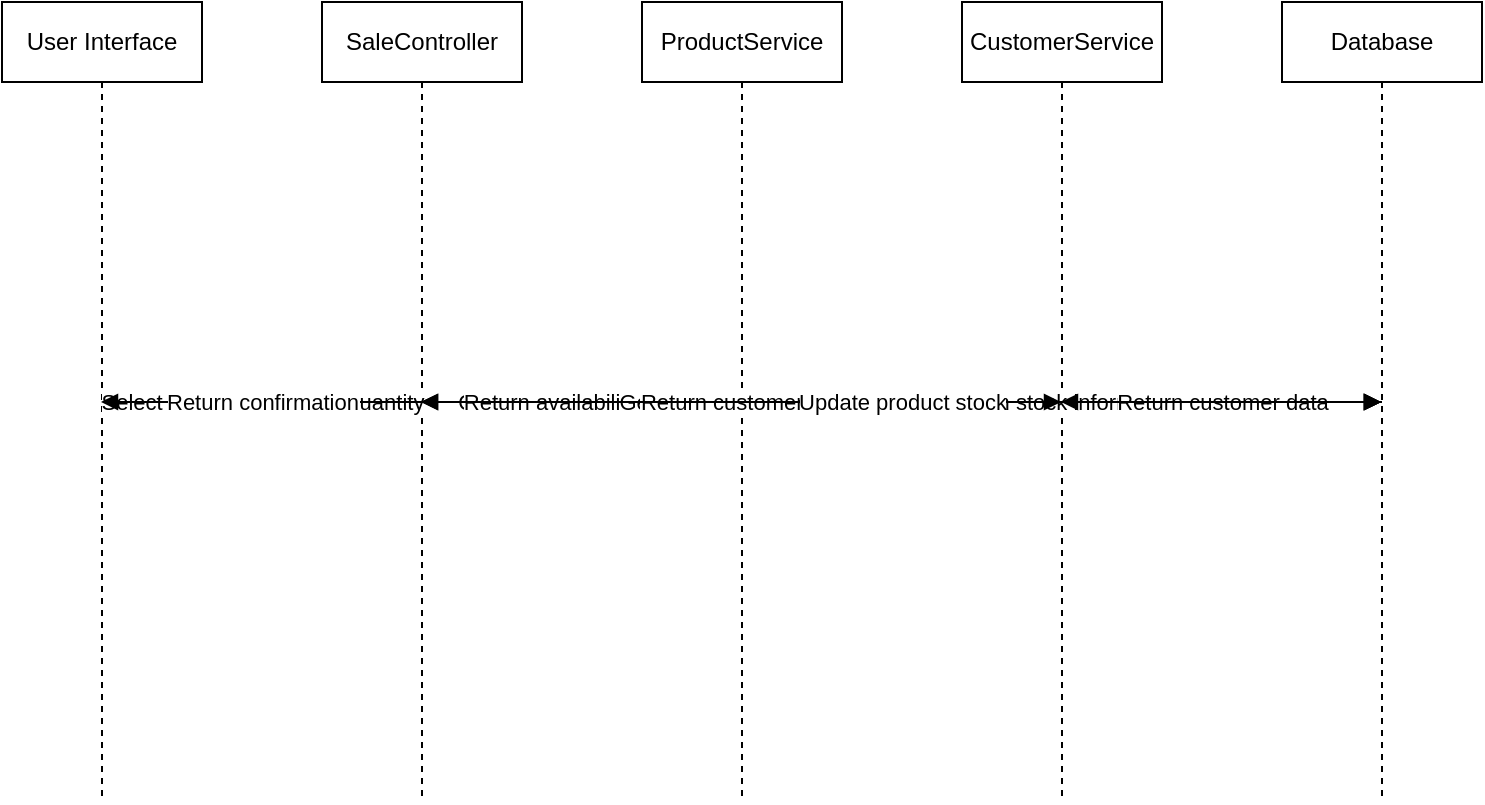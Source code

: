 <?xml version="1.0" encoding="UTF-8"?>
<mxfile version="21.1.9" type="device">
  <diagram name="Sequence Diagram" id="sequence-diagram">
    <mxGraphModel dx="1222" dy="798" grid="1" gridSize="10" guides="1" tooltips="1" connect="1" arrows="1" fold="1" page="1" pageScale="1" pageWidth="827" pageHeight="1169" math="0" shadow="0">
      <root>
        <mxCell id="0" />
        <mxCell id="1" parent="0" />
        
        <!-- Objects -->
        <mxCell id="obj1" value="User Interface" style="shape=umlLifeline;perimeter=lifelinePerimeter;whiteSpace=wrap;html=1;container=1;collapsible=0;recursiveResize=0;outlineConnect=0;portConstraint=eastwest;" vertex="1" parent="1">
          <mxGeometry x="40" y="40" width="100" height="400" as="geometry" />
        </mxCell>
        
        <mxCell id="obj2" value="SaleController" style="shape=umlLifeline;perimeter=lifelinePerimeter;whiteSpace=wrap;html=1;container=1;collapsible=0;recursiveResize=0;outlineConnect=0;portConstraint=eastwest;" vertex="1" parent="1">
          <mxGeometry x="200" y="40" width="100" height="400" as="geometry" />
        </mxCell>
        
        <mxCell id="obj3" value="ProductService" style="shape=umlLifeline;perimeter=lifelinePerimeter;whiteSpace=wrap;html=1;container=1;collapsible=0;recursiveResize=0;outlineConnect=0;portConstraint=eastwest;" vertex="1" parent="1">
          <mxGeometry x="360" y="40" width="100" height="400" as="geometry" />
        </mxCell>
        
        <mxCell id="obj4" value="CustomerService" style="shape=umlLifeline;perimeter=lifelinePerimeter;whiteSpace=wrap;html=1;container=1;collapsible=0;recursiveResize=0;outlineConnect=0;portConstraint=eastwest;" vertex="1" parent="1">
          <mxGeometry x="520" y="40" width="100" height="400" as="geometry" />
        </mxCell>
        
        <mxCell id="obj5" value="Database" style="shape=umlLifeline;perimeter=lifelinePerimeter;whiteSpace=wrap;html=1;container=1;collapsible=0;recursiveResize=0;outlineConnect=0;portConstraint=eastwest;" vertex="1" parent="1">
          <mxGeometry x="680" y="40" width="100" height="400" as="geometry" />
        </mxCell>

        <!-- Messages -->
        <mxCell id="msg1" value="Select product and enter quantity" style="endArrow=block;endFill=1;html=1;rounded=0;exitX=1;exitY=0.5;entryX=0;entryY=0.5;" edge="1" parent="1" source="obj1" target="obj2">
          <mxGeometry relative="1" as="geometry">
            <mxPoint x="140" y="100" as="sourcePoint" />
            <mxPoint x="200" y="100" as="targetPoint" />
          </mxGeometry>
        </mxCell>
        
        <mxCell id="msg2" value="Check product availability" style="endArrow=block;endFill=1;html=1;rounded=0;exitX=1;exitY=0.5;entryX=0;entryY=0.5;" edge="1" parent="1" source="obj2" target="obj3">
          <mxGeometry relative="1" as="geometry">
            <mxPoint x="300" y="160" as="sourcePoint" />
            <mxPoint x="360" y="160" as="targetPoint" />
          </mxGeometry>
        </mxCell>
        
        <mxCell id="msg3" value="Query product stock" style="endArrow=block;endFill=1;html=1;rounded=0;exitX=1;exitY=0.5;entryX=0;entryY=0.5;" edge="1" parent="1" source="obj3" target="obj5">
          <mxGeometry relative="1" as="geometry">
            <mxPoint x="460" y="220" as="sourcePoint" />
            <mxPoint x="680" y="220" as="targetPoint" />
          </mxGeometry>
        </mxCell>
        
        <mxCell id="msg4" value="Return stock information" style="endArrow=block;endFill=1;html=1;rounded=0;exitX=1;exitY=0.5;entryX=0;entryY=0.5;" edge="1" parent="1" source="obj5" target="obj3">
          <mxGeometry relative="1" as="geometry">
            <mxPoint x="680" y="280" as="sourcePoint" />
            <mxPoint x="460" y="280" as="targetPoint" />
          </mxGeometry>
        </mxCell>
        
        <mxCell id="msg5" value="Return availability status" style="endArrow=block;endFill=1;html=1;rounded=0;exitX=1;exitY=0.5;entryX=0;entryY=0.5;" edge="1" parent="1" source="obj3" target="obj2">
          <mxGeometry relative="1" as="geometry">
            <mxPoint x="360" y="340" as="sourcePoint" />
            <mxPoint x="300" y="340" as="targetPoint" />
          </mxGeometry>
        </mxCell>
        
        <mxCell id="msg6" value="Get customer information" style="endArrow=block;endFill=1;html=1;rounded=0;exitX=1;exitY=0.5;entryX=0;entryY=0.5;" edge="1" parent="1" source="obj2" target="obj4">
          <mxGeometry relative="1" as="geometry">
            <mxPoint x="300" y="400" as="sourcePoint" />
            <mxPoint x="520" y="400" as="targetPoint" />
          </mxGeometry>
        </mxCell>
        
        <mxCell id="msg7" value="Query customer data" style="endArrow=block;endFill=1;html=1;rounded=0;exitX=1;exitY=0.5;entryX=0;entryY=0.5;" edge="1" parent="1" source="obj4" target="obj5">
          <mxGeometry relative="1" as="geometry">
            <mxPoint x="620" y="460" as="sourcePoint" />
            <mxPoint x="680" y="460" as="targetPoint" />
          </mxGeometry>
        </mxCell>
        
        <mxCell id="msg8" value="Return customer data" style="endArrow=block;endFill=1;html=1;rounded=0;exitX=1;exitY=0.5;entryX=0;entryY=0.5;" edge="1" parent="1" source="obj5" target="obj4">
          <mxGeometry relative="1" as="geometry">
            <mxPoint x="680" y="520" as="sourcePoint" />
            <mxPoint x="620" y="520" as="targetPoint" />
          </mxGeometry>
        </mxCell>
        
        <mxCell id="msg9" value="Return customer info" style="endArrow=block;endFill=1;html=1;rounded=0;exitX=1;exitY=0.5;entryX=0;entryY=0.5;" edge="1" parent="1" source="obj4" target="obj2">
          <mxGeometry relative="1" as="geometry">
            <mxPoint x="520" y="580" as="sourcePoint" />
            <mxPoint x="300" y="580" as="targetPoint" />
          </mxGeometry>
        </mxCell>
        
        <mxCell id="msg10" value="Create sale record" style="endArrow=block;endFill=1;html=1;rounded=0;exitX=1;exitY=0.5;entryX=0;entryY=0.5;" edge="1" parent="1" source="obj2" target="obj5">
          <mxGeometry relative="1" as="geometry">
            <mxPoint x="300" y="640" as="sourcePoint" />
            <mxPoint x="680" y="640" as="targetPoint" />
          </mxGeometry>
        </mxCell>
        
        <mxCell id="msg11" value="Update product stock" style="endArrow=block;endFill=1;html=1;rounded=0;exitX=1;exitY=0.5;entryX=0;entryY=0.5;" edge="1" parent="1" source="obj2" target="obj5">
          <mxGeometry relative="1" as="geometry">
            <mxPoint x="300" y="700" as="sourcePoint" />
            <mxPoint x="680" y="700" as="targetPoint" />
          </mxGeometry>
        </mxCell>
        
        <mxCell id="msg12" value="Return confirmation" style="endArrow=block;endFill=1;html=1;rounded=0;exitX=1;exitY=0.5;entryX=0;entryY=0.5;" edge="1" parent="1" source="obj2" target="obj1">
          <mxGeometry relative="1" as="geometry">
            <mxPoint x="200" y="760" as="sourcePoint" />
            <mxPoint x="140" y="760" as="targetPoint" />
          </mxGeometry>
        </mxCell>
      </root>
    </mxGraphModel>
  </diagram>
</mxfile> 
